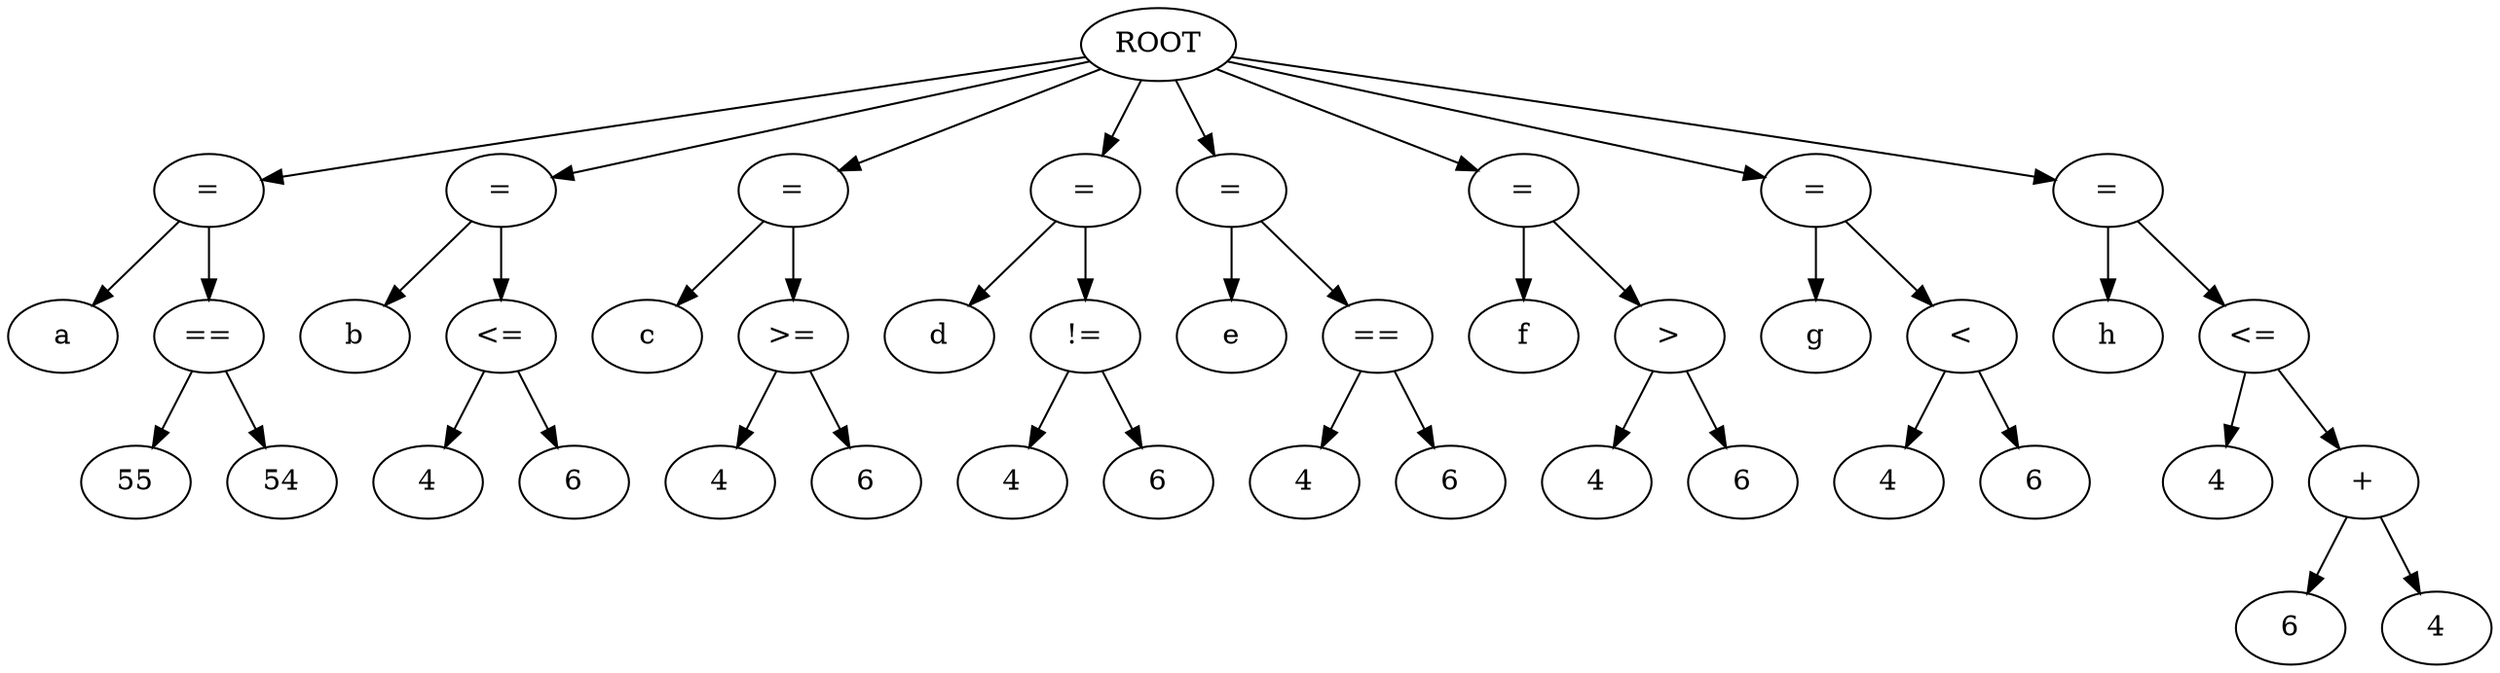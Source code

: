 strict digraph G{
l11[label = "="]
l111[label = "="]
l1111[label = "="]
l11111[label = "="]
l111111[label = "="]
l1111111[label = "="]
l11111111[label = "="]
l111111111[label = "="]
"ROOT"->"l11"
l11111111131[label = "a"]
l111111111311[label = "=="]
"l11"->l11111111131
"l11"->"l111111111311"
l111111111311331[label = "55"]
l1111111113113311[label = "54"]
"l111111111311"->l111111111311331
"l111111111311"->l1111111113113311
"ROOT"->"l111"
l111111111331[label = "b"]
l1111111113311[label = "<="]
"l111"->l111111111331
"l111"->"l1111111113311"
l1111111113311331[label = "4"]
l11111111133113311[label = "6"]
"l1111111113311"->l1111111113311331
"l1111111113311"->l11111111133113311
"ROOT"->"l1111"
l1111111113331[label = "c"]
l11111111133311[label = ">="]
"l1111"->l1111111113331
"l1111"->"l11111111133311"
l11111111133311331[label = "4"]
l111111111333113311[label = "6"]
"l11111111133311"->l11111111133311331
"l11111111133311"->l111111111333113311
"ROOT"->"l11111"
l11111111133331[label = "d"]
l111111111333311[label = "!="]
"l11111"->l11111111133331
"l11111"->"l111111111333311"
l111111111333311331[label = "4"]
l1111111113333113311[label = "6"]
"l111111111333311"->l111111111333311331
"l111111111333311"->l1111111113333113311
"ROOT"->"l111111"
l111111111333331[label = "e"]
l1111111113333311[label = "=="]
"l111111"->l111111111333331
"l111111"->"l1111111113333311"
l1111111113333311331[label = "4"]
l11111111133333113311[label = "6"]
"l1111111113333311"->l1111111113333311331
"l1111111113333311"->l11111111133333113311
"ROOT"->"l1111111"
l1111111113333331[label = "f"]
l11111111133333311[label = ">"]
"l1111111"->l1111111113333331
"l1111111"->"l11111111133333311"
l11111111133333311331[label = "4"]
l111111111333333113311[label = "6"]
"l11111111133333311"->l11111111133333311331
"l11111111133333311"->l111111111333333113311
"ROOT"->"l11111111"
l11111111133333331[label = "g"]
l111111111333333311[label = "<"]
"l11111111"->l11111111133333331
"l11111111"->"l111111111333333311"
l111111111333333311331[label = "4"]
l1111111113333333113311[label = "6"]
"l111111111333333311"->l111111111333333311331
"l111111111333333311"->l1111111113333333113311
"ROOT"->"l111111111"
l111111111333333331[label = "h"]
l1111111113333333311[label = "<="]
"l111111111"->l111111111333333331
"l111111111"->"l1111111113333333311"
l1111111113333333311331[label = "4"]
l11111111133333333113311[label = "+"]
"l1111111113333333311"->l1111111113333333311331
"l1111111113333333311"->"l11111111133333333113311"
l11111111133333333113311331[label = "6"]
l111111111333333331133113311[label = "4"]
"l11111111133333333113311"->l11111111133333333113311331
"l11111111133333333113311"->l111111111333333331133113311
}
